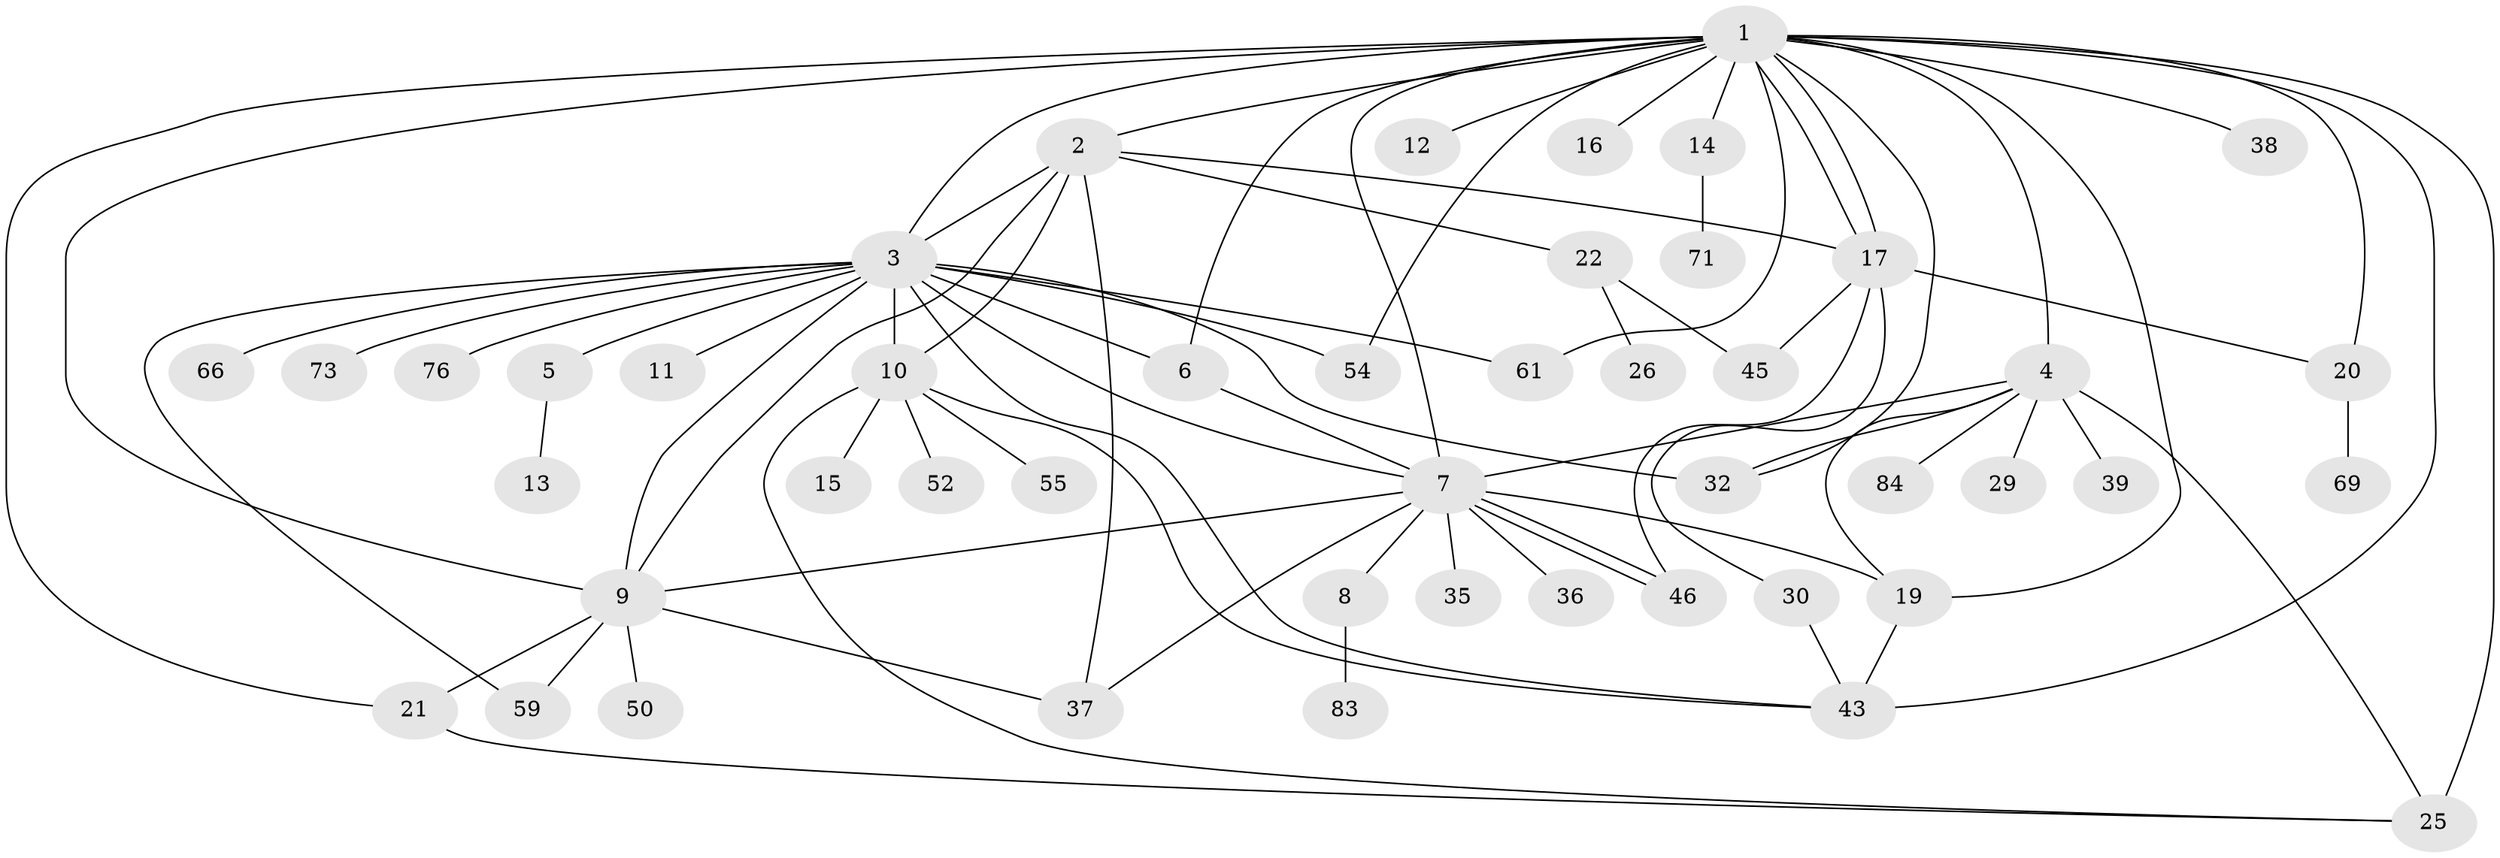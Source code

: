 // original degree distribution, {26: 0.010638297872340425, 8: 0.031914893617021274, 9: 0.02127659574468085, 2: 0.23404255319148937, 4: 0.07446808510638298, 14: 0.010638297872340425, 1: 0.39361702127659576, 5: 0.0425531914893617, 3: 0.13829787234042554, 7: 0.02127659574468085, 10: 0.010638297872340425, 6: 0.010638297872340425}
// Generated by graph-tools (version 1.1) at 2025/14/03/09/25 04:14:46]
// undirected, 47 vertices, 78 edges
graph export_dot {
graph [start="1"]
  node [color=gray90,style=filled];
  1;
  2;
  3 [super="+42"];
  4;
  5;
  6;
  7 [super="+23+27+33+28"];
  8;
  9 [super="+18+58"];
  10 [super="+31"];
  11 [super="+70"];
  12;
  13;
  14;
  15;
  16;
  17 [super="+94+79+24+41"];
  19;
  20;
  21 [super="+64"];
  22 [super="+81"];
  25 [super="+62"];
  26;
  29;
  30 [super="+92"];
  32 [super="+34+47+88"];
  35 [super="+67"];
  36;
  37 [super="+89"];
  38;
  39;
  43 [super="+44+80+90"];
  45;
  46;
  50;
  52;
  54;
  55;
  59 [super="+60"];
  61;
  66;
  69;
  71;
  73;
  76;
  83;
  84;
  1 -- 2;
  1 -- 4;
  1 -- 6;
  1 -- 9;
  1 -- 12;
  1 -- 14;
  1 -- 16;
  1 -- 17 [weight=2];
  1 -- 17;
  1 -- 19;
  1 -- 20;
  1 -- 21;
  1 -- 25 [weight=2];
  1 -- 32;
  1 -- 38;
  1 -- 43 [weight=2];
  1 -- 54;
  1 -- 61;
  1 -- 7;
  1 -- 3 [weight=4];
  2 -- 3;
  2 -- 10 [weight=2];
  2 -- 22;
  2 -- 37;
  2 -- 9;
  2 -- 17;
  3 -- 5;
  3 -- 7 [weight=4];
  3 -- 9 [weight=2];
  3 -- 11;
  3 -- 73;
  3 -- 76;
  3 -- 32;
  3 -- 66;
  3 -- 6 [weight=2];
  3 -- 43;
  3 -- 54;
  3 -- 59;
  3 -- 61;
  3 -- 10;
  4 -- 7 [weight=2];
  4 -- 19;
  4 -- 29;
  4 -- 32;
  4 -- 39;
  4 -- 84;
  4 -- 25;
  5 -- 13;
  6 -- 7;
  7 -- 8;
  7 -- 19 [weight=2];
  7 -- 36;
  7 -- 46;
  7 -- 46;
  7 -- 35;
  7 -- 9;
  7 -- 37;
  8 -- 83;
  9 -- 50;
  9 -- 59;
  9 -- 37;
  9 -- 21;
  10 -- 15;
  10 -- 55;
  10 -- 52;
  10 -- 25;
  10 -- 43;
  14 -- 71;
  17 -- 30;
  17 -- 45;
  17 -- 20;
  17 -- 46;
  19 -- 43;
  20 -- 69;
  21 -- 25;
  22 -- 26;
  22 -- 45;
  30 -- 43;
}
